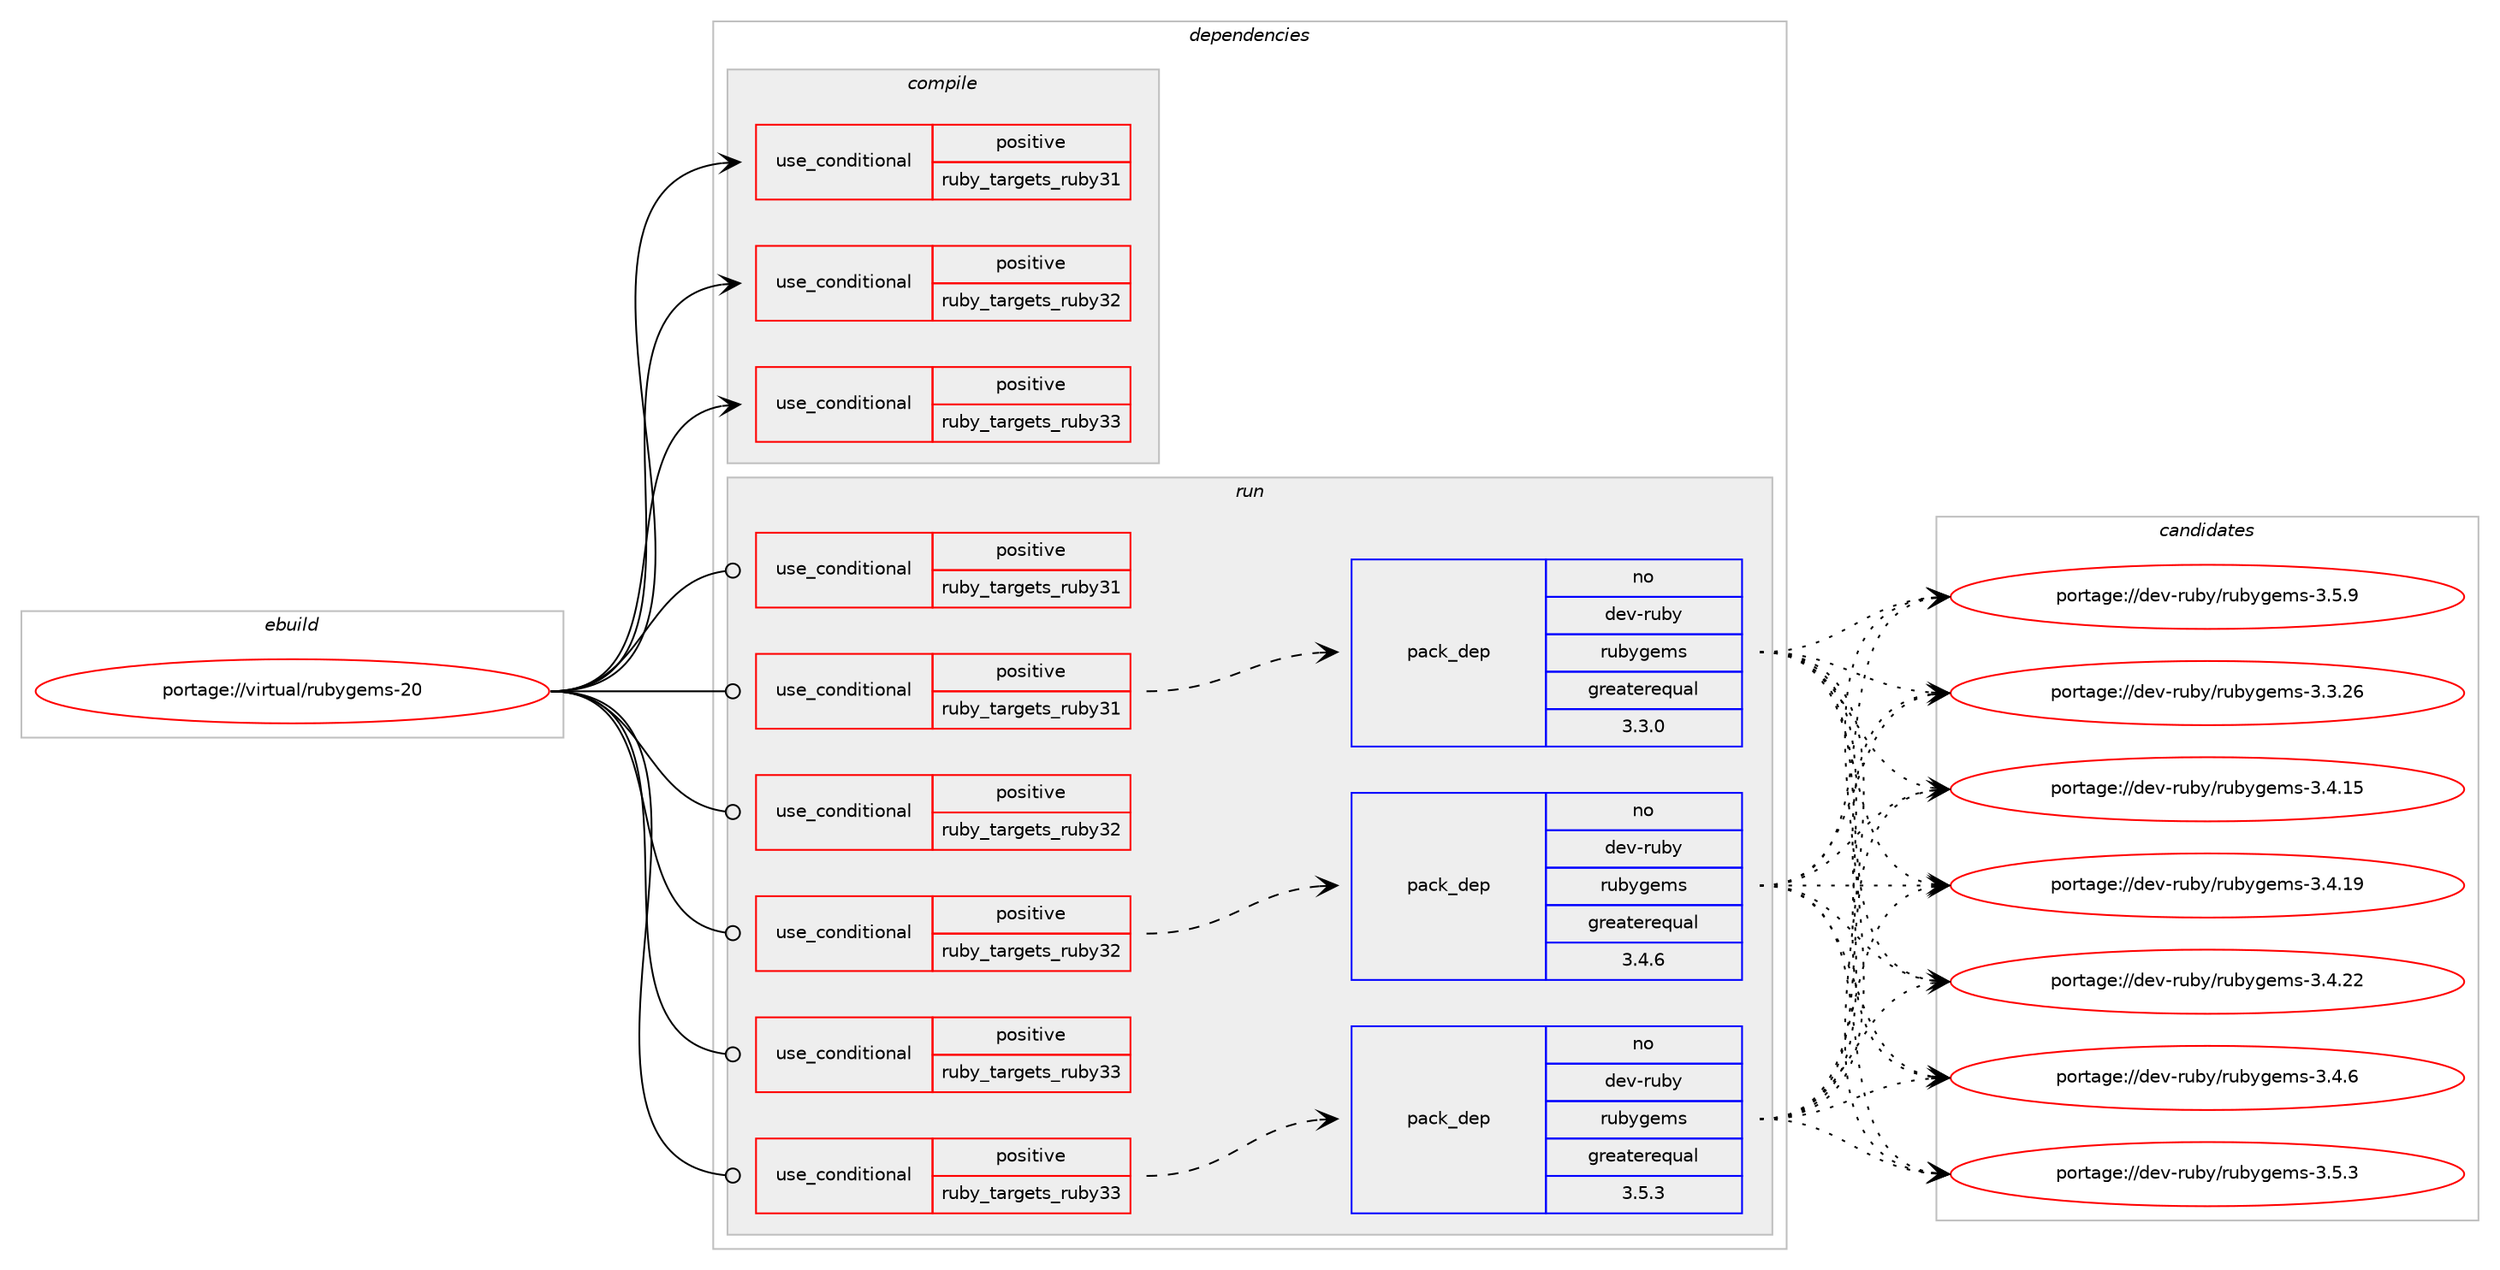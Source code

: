 digraph prolog {

# *************
# Graph options
# *************

newrank=true;
concentrate=true;
compound=true;
graph [rankdir=LR,fontname=Helvetica,fontsize=10,ranksep=1.5];#, ranksep=2.5, nodesep=0.2];
edge  [arrowhead=vee];
node  [fontname=Helvetica,fontsize=10];

# **********
# The ebuild
# **********

subgraph cluster_leftcol {
color=gray;
rank=same;
label=<<i>ebuild</i>>;
id [label="portage://virtual/rubygems-20", color=red, width=4, href="../virtual/rubygems-20.svg"];
}

# ****************
# The dependencies
# ****************

subgraph cluster_midcol {
color=gray;
label=<<i>dependencies</i>>;
subgraph cluster_compile {
fillcolor="#eeeeee";
style=filled;
label=<<i>compile</i>>;
subgraph cond1054 {
dependency2660 [label=<<TABLE BORDER="0" CELLBORDER="1" CELLSPACING="0" CELLPADDING="4"><TR><TD ROWSPAN="3" CELLPADDING="10">use_conditional</TD></TR><TR><TD>positive</TD></TR><TR><TD>ruby_targets_ruby31</TD></TR></TABLE>>, shape=none, color=red];
# *** BEGIN UNKNOWN DEPENDENCY TYPE (TODO) ***
# dependency2660 -> package_dependency(portage://virtual/rubygems-20,install,no,dev-lang,ruby,none,[,,],[slot(3.1)],[])
# *** END UNKNOWN DEPENDENCY TYPE (TODO) ***

}
id:e -> dependency2660:w [weight=20,style="solid",arrowhead="vee"];
subgraph cond1055 {
dependency2661 [label=<<TABLE BORDER="0" CELLBORDER="1" CELLSPACING="0" CELLPADDING="4"><TR><TD ROWSPAN="3" CELLPADDING="10">use_conditional</TD></TR><TR><TD>positive</TD></TR><TR><TD>ruby_targets_ruby32</TD></TR></TABLE>>, shape=none, color=red];
# *** BEGIN UNKNOWN DEPENDENCY TYPE (TODO) ***
# dependency2661 -> package_dependency(portage://virtual/rubygems-20,install,no,dev-lang,ruby,none,[,,],[slot(3.2)],[])
# *** END UNKNOWN DEPENDENCY TYPE (TODO) ***

}
id:e -> dependency2661:w [weight=20,style="solid",arrowhead="vee"];
subgraph cond1056 {
dependency2662 [label=<<TABLE BORDER="0" CELLBORDER="1" CELLSPACING="0" CELLPADDING="4"><TR><TD ROWSPAN="3" CELLPADDING="10">use_conditional</TD></TR><TR><TD>positive</TD></TR><TR><TD>ruby_targets_ruby33</TD></TR></TABLE>>, shape=none, color=red];
# *** BEGIN UNKNOWN DEPENDENCY TYPE (TODO) ***
# dependency2662 -> package_dependency(portage://virtual/rubygems-20,install,no,dev-lang,ruby,none,[,,],[slot(3.3)],[])
# *** END UNKNOWN DEPENDENCY TYPE (TODO) ***

}
id:e -> dependency2662:w [weight=20,style="solid",arrowhead="vee"];
}
subgraph cluster_compileandrun {
fillcolor="#eeeeee";
style=filled;
label=<<i>compile and run</i>>;
}
subgraph cluster_run {
fillcolor="#eeeeee";
style=filled;
label=<<i>run</i>>;
subgraph cond1057 {
dependency2663 [label=<<TABLE BORDER="0" CELLBORDER="1" CELLSPACING="0" CELLPADDING="4"><TR><TD ROWSPAN="3" CELLPADDING="10">use_conditional</TD></TR><TR><TD>positive</TD></TR><TR><TD>ruby_targets_ruby31</TD></TR></TABLE>>, shape=none, color=red];
# *** BEGIN UNKNOWN DEPENDENCY TYPE (TODO) ***
# dependency2663 -> package_dependency(portage://virtual/rubygems-20,run,no,dev-lang,ruby,none,[,,],[slot(3.1)],[])
# *** END UNKNOWN DEPENDENCY TYPE (TODO) ***

}
id:e -> dependency2663:w [weight=20,style="solid",arrowhead="odot"];
subgraph cond1058 {
dependency2664 [label=<<TABLE BORDER="0" CELLBORDER="1" CELLSPACING="0" CELLPADDING="4"><TR><TD ROWSPAN="3" CELLPADDING="10">use_conditional</TD></TR><TR><TD>positive</TD></TR><TR><TD>ruby_targets_ruby31</TD></TR></TABLE>>, shape=none, color=red];
subgraph pack1539 {
dependency2665 [label=<<TABLE BORDER="0" CELLBORDER="1" CELLSPACING="0" CELLPADDING="4" WIDTH="220"><TR><TD ROWSPAN="6" CELLPADDING="30">pack_dep</TD></TR><TR><TD WIDTH="110">no</TD></TR><TR><TD>dev-ruby</TD></TR><TR><TD>rubygems</TD></TR><TR><TD>greaterequal</TD></TR><TR><TD>3.3.0</TD></TR></TABLE>>, shape=none, color=blue];
}
dependency2664:e -> dependency2665:w [weight=20,style="dashed",arrowhead="vee"];
}
id:e -> dependency2664:w [weight=20,style="solid",arrowhead="odot"];
subgraph cond1059 {
dependency2666 [label=<<TABLE BORDER="0" CELLBORDER="1" CELLSPACING="0" CELLPADDING="4"><TR><TD ROWSPAN="3" CELLPADDING="10">use_conditional</TD></TR><TR><TD>positive</TD></TR><TR><TD>ruby_targets_ruby32</TD></TR></TABLE>>, shape=none, color=red];
# *** BEGIN UNKNOWN DEPENDENCY TYPE (TODO) ***
# dependency2666 -> package_dependency(portage://virtual/rubygems-20,run,no,dev-lang,ruby,none,[,,],[slot(3.2)],[])
# *** END UNKNOWN DEPENDENCY TYPE (TODO) ***

}
id:e -> dependency2666:w [weight=20,style="solid",arrowhead="odot"];
subgraph cond1060 {
dependency2667 [label=<<TABLE BORDER="0" CELLBORDER="1" CELLSPACING="0" CELLPADDING="4"><TR><TD ROWSPAN="3" CELLPADDING="10">use_conditional</TD></TR><TR><TD>positive</TD></TR><TR><TD>ruby_targets_ruby32</TD></TR></TABLE>>, shape=none, color=red];
subgraph pack1540 {
dependency2668 [label=<<TABLE BORDER="0" CELLBORDER="1" CELLSPACING="0" CELLPADDING="4" WIDTH="220"><TR><TD ROWSPAN="6" CELLPADDING="30">pack_dep</TD></TR><TR><TD WIDTH="110">no</TD></TR><TR><TD>dev-ruby</TD></TR><TR><TD>rubygems</TD></TR><TR><TD>greaterequal</TD></TR><TR><TD>3.4.6</TD></TR></TABLE>>, shape=none, color=blue];
}
dependency2667:e -> dependency2668:w [weight=20,style="dashed",arrowhead="vee"];
}
id:e -> dependency2667:w [weight=20,style="solid",arrowhead="odot"];
subgraph cond1061 {
dependency2669 [label=<<TABLE BORDER="0" CELLBORDER="1" CELLSPACING="0" CELLPADDING="4"><TR><TD ROWSPAN="3" CELLPADDING="10">use_conditional</TD></TR><TR><TD>positive</TD></TR><TR><TD>ruby_targets_ruby33</TD></TR></TABLE>>, shape=none, color=red];
# *** BEGIN UNKNOWN DEPENDENCY TYPE (TODO) ***
# dependency2669 -> package_dependency(portage://virtual/rubygems-20,run,no,dev-lang,ruby,none,[,,],[slot(3.3)],[])
# *** END UNKNOWN DEPENDENCY TYPE (TODO) ***

}
id:e -> dependency2669:w [weight=20,style="solid",arrowhead="odot"];
subgraph cond1062 {
dependency2670 [label=<<TABLE BORDER="0" CELLBORDER="1" CELLSPACING="0" CELLPADDING="4"><TR><TD ROWSPAN="3" CELLPADDING="10">use_conditional</TD></TR><TR><TD>positive</TD></TR><TR><TD>ruby_targets_ruby33</TD></TR></TABLE>>, shape=none, color=red];
subgraph pack1541 {
dependency2671 [label=<<TABLE BORDER="0" CELLBORDER="1" CELLSPACING="0" CELLPADDING="4" WIDTH="220"><TR><TD ROWSPAN="6" CELLPADDING="30">pack_dep</TD></TR><TR><TD WIDTH="110">no</TD></TR><TR><TD>dev-ruby</TD></TR><TR><TD>rubygems</TD></TR><TR><TD>greaterequal</TD></TR><TR><TD>3.5.3</TD></TR></TABLE>>, shape=none, color=blue];
}
dependency2670:e -> dependency2671:w [weight=20,style="dashed",arrowhead="vee"];
}
id:e -> dependency2670:w [weight=20,style="solid",arrowhead="odot"];
}
}

# **************
# The candidates
# **************

subgraph cluster_choices {
rank=same;
color=gray;
label=<<i>candidates</i>>;

subgraph choice1539 {
color=black;
nodesep=1;
choice1001011184511411798121471141179812110310110911545514651465054 [label="portage://dev-ruby/rubygems-3.3.26", color=red, width=4,href="../dev-ruby/rubygems-3.3.26.svg"];
choice1001011184511411798121471141179812110310110911545514652464953 [label="portage://dev-ruby/rubygems-3.4.15", color=red, width=4,href="../dev-ruby/rubygems-3.4.15.svg"];
choice1001011184511411798121471141179812110310110911545514652464957 [label="portage://dev-ruby/rubygems-3.4.19", color=red, width=4,href="../dev-ruby/rubygems-3.4.19.svg"];
choice1001011184511411798121471141179812110310110911545514652465050 [label="portage://dev-ruby/rubygems-3.4.22", color=red, width=4,href="../dev-ruby/rubygems-3.4.22.svg"];
choice10010111845114117981214711411798121103101109115455146524654 [label="portage://dev-ruby/rubygems-3.4.6", color=red, width=4,href="../dev-ruby/rubygems-3.4.6.svg"];
choice10010111845114117981214711411798121103101109115455146534651 [label="portage://dev-ruby/rubygems-3.5.3", color=red, width=4,href="../dev-ruby/rubygems-3.5.3.svg"];
choice10010111845114117981214711411798121103101109115455146534657 [label="portage://dev-ruby/rubygems-3.5.9", color=red, width=4,href="../dev-ruby/rubygems-3.5.9.svg"];
dependency2665:e -> choice1001011184511411798121471141179812110310110911545514651465054:w [style=dotted,weight="100"];
dependency2665:e -> choice1001011184511411798121471141179812110310110911545514652464953:w [style=dotted,weight="100"];
dependency2665:e -> choice1001011184511411798121471141179812110310110911545514652464957:w [style=dotted,weight="100"];
dependency2665:e -> choice1001011184511411798121471141179812110310110911545514652465050:w [style=dotted,weight="100"];
dependency2665:e -> choice10010111845114117981214711411798121103101109115455146524654:w [style=dotted,weight="100"];
dependency2665:e -> choice10010111845114117981214711411798121103101109115455146534651:w [style=dotted,weight="100"];
dependency2665:e -> choice10010111845114117981214711411798121103101109115455146534657:w [style=dotted,weight="100"];
}
subgraph choice1540 {
color=black;
nodesep=1;
choice1001011184511411798121471141179812110310110911545514651465054 [label="portage://dev-ruby/rubygems-3.3.26", color=red, width=4,href="../dev-ruby/rubygems-3.3.26.svg"];
choice1001011184511411798121471141179812110310110911545514652464953 [label="portage://dev-ruby/rubygems-3.4.15", color=red, width=4,href="../dev-ruby/rubygems-3.4.15.svg"];
choice1001011184511411798121471141179812110310110911545514652464957 [label="portage://dev-ruby/rubygems-3.4.19", color=red, width=4,href="../dev-ruby/rubygems-3.4.19.svg"];
choice1001011184511411798121471141179812110310110911545514652465050 [label="portage://dev-ruby/rubygems-3.4.22", color=red, width=4,href="../dev-ruby/rubygems-3.4.22.svg"];
choice10010111845114117981214711411798121103101109115455146524654 [label="portage://dev-ruby/rubygems-3.4.6", color=red, width=4,href="../dev-ruby/rubygems-3.4.6.svg"];
choice10010111845114117981214711411798121103101109115455146534651 [label="portage://dev-ruby/rubygems-3.5.3", color=red, width=4,href="../dev-ruby/rubygems-3.5.3.svg"];
choice10010111845114117981214711411798121103101109115455146534657 [label="portage://dev-ruby/rubygems-3.5.9", color=red, width=4,href="../dev-ruby/rubygems-3.5.9.svg"];
dependency2668:e -> choice1001011184511411798121471141179812110310110911545514651465054:w [style=dotted,weight="100"];
dependency2668:e -> choice1001011184511411798121471141179812110310110911545514652464953:w [style=dotted,weight="100"];
dependency2668:e -> choice1001011184511411798121471141179812110310110911545514652464957:w [style=dotted,weight="100"];
dependency2668:e -> choice1001011184511411798121471141179812110310110911545514652465050:w [style=dotted,weight="100"];
dependency2668:e -> choice10010111845114117981214711411798121103101109115455146524654:w [style=dotted,weight="100"];
dependency2668:e -> choice10010111845114117981214711411798121103101109115455146534651:w [style=dotted,weight="100"];
dependency2668:e -> choice10010111845114117981214711411798121103101109115455146534657:w [style=dotted,weight="100"];
}
subgraph choice1541 {
color=black;
nodesep=1;
choice1001011184511411798121471141179812110310110911545514651465054 [label="portage://dev-ruby/rubygems-3.3.26", color=red, width=4,href="../dev-ruby/rubygems-3.3.26.svg"];
choice1001011184511411798121471141179812110310110911545514652464953 [label="portage://dev-ruby/rubygems-3.4.15", color=red, width=4,href="../dev-ruby/rubygems-3.4.15.svg"];
choice1001011184511411798121471141179812110310110911545514652464957 [label="portage://dev-ruby/rubygems-3.4.19", color=red, width=4,href="../dev-ruby/rubygems-3.4.19.svg"];
choice1001011184511411798121471141179812110310110911545514652465050 [label="portage://dev-ruby/rubygems-3.4.22", color=red, width=4,href="../dev-ruby/rubygems-3.4.22.svg"];
choice10010111845114117981214711411798121103101109115455146524654 [label="portage://dev-ruby/rubygems-3.4.6", color=red, width=4,href="../dev-ruby/rubygems-3.4.6.svg"];
choice10010111845114117981214711411798121103101109115455146534651 [label="portage://dev-ruby/rubygems-3.5.3", color=red, width=4,href="../dev-ruby/rubygems-3.5.3.svg"];
choice10010111845114117981214711411798121103101109115455146534657 [label="portage://dev-ruby/rubygems-3.5.9", color=red, width=4,href="../dev-ruby/rubygems-3.5.9.svg"];
dependency2671:e -> choice1001011184511411798121471141179812110310110911545514651465054:w [style=dotted,weight="100"];
dependency2671:e -> choice1001011184511411798121471141179812110310110911545514652464953:w [style=dotted,weight="100"];
dependency2671:e -> choice1001011184511411798121471141179812110310110911545514652464957:w [style=dotted,weight="100"];
dependency2671:e -> choice1001011184511411798121471141179812110310110911545514652465050:w [style=dotted,weight="100"];
dependency2671:e -> choice10010111845114117981214711411798121103101109115455146524654:w [style=dotted,weight="100"];
dependency2671:e -> choice10010111845114117981214711411798121103101109115455146534651:w [style=dotted,weight="100"];
dependency2671:e -> choice10010111845114117981214711411798121103101109115455146534657:w [style=dotted,weight="100"];
}
}

}
